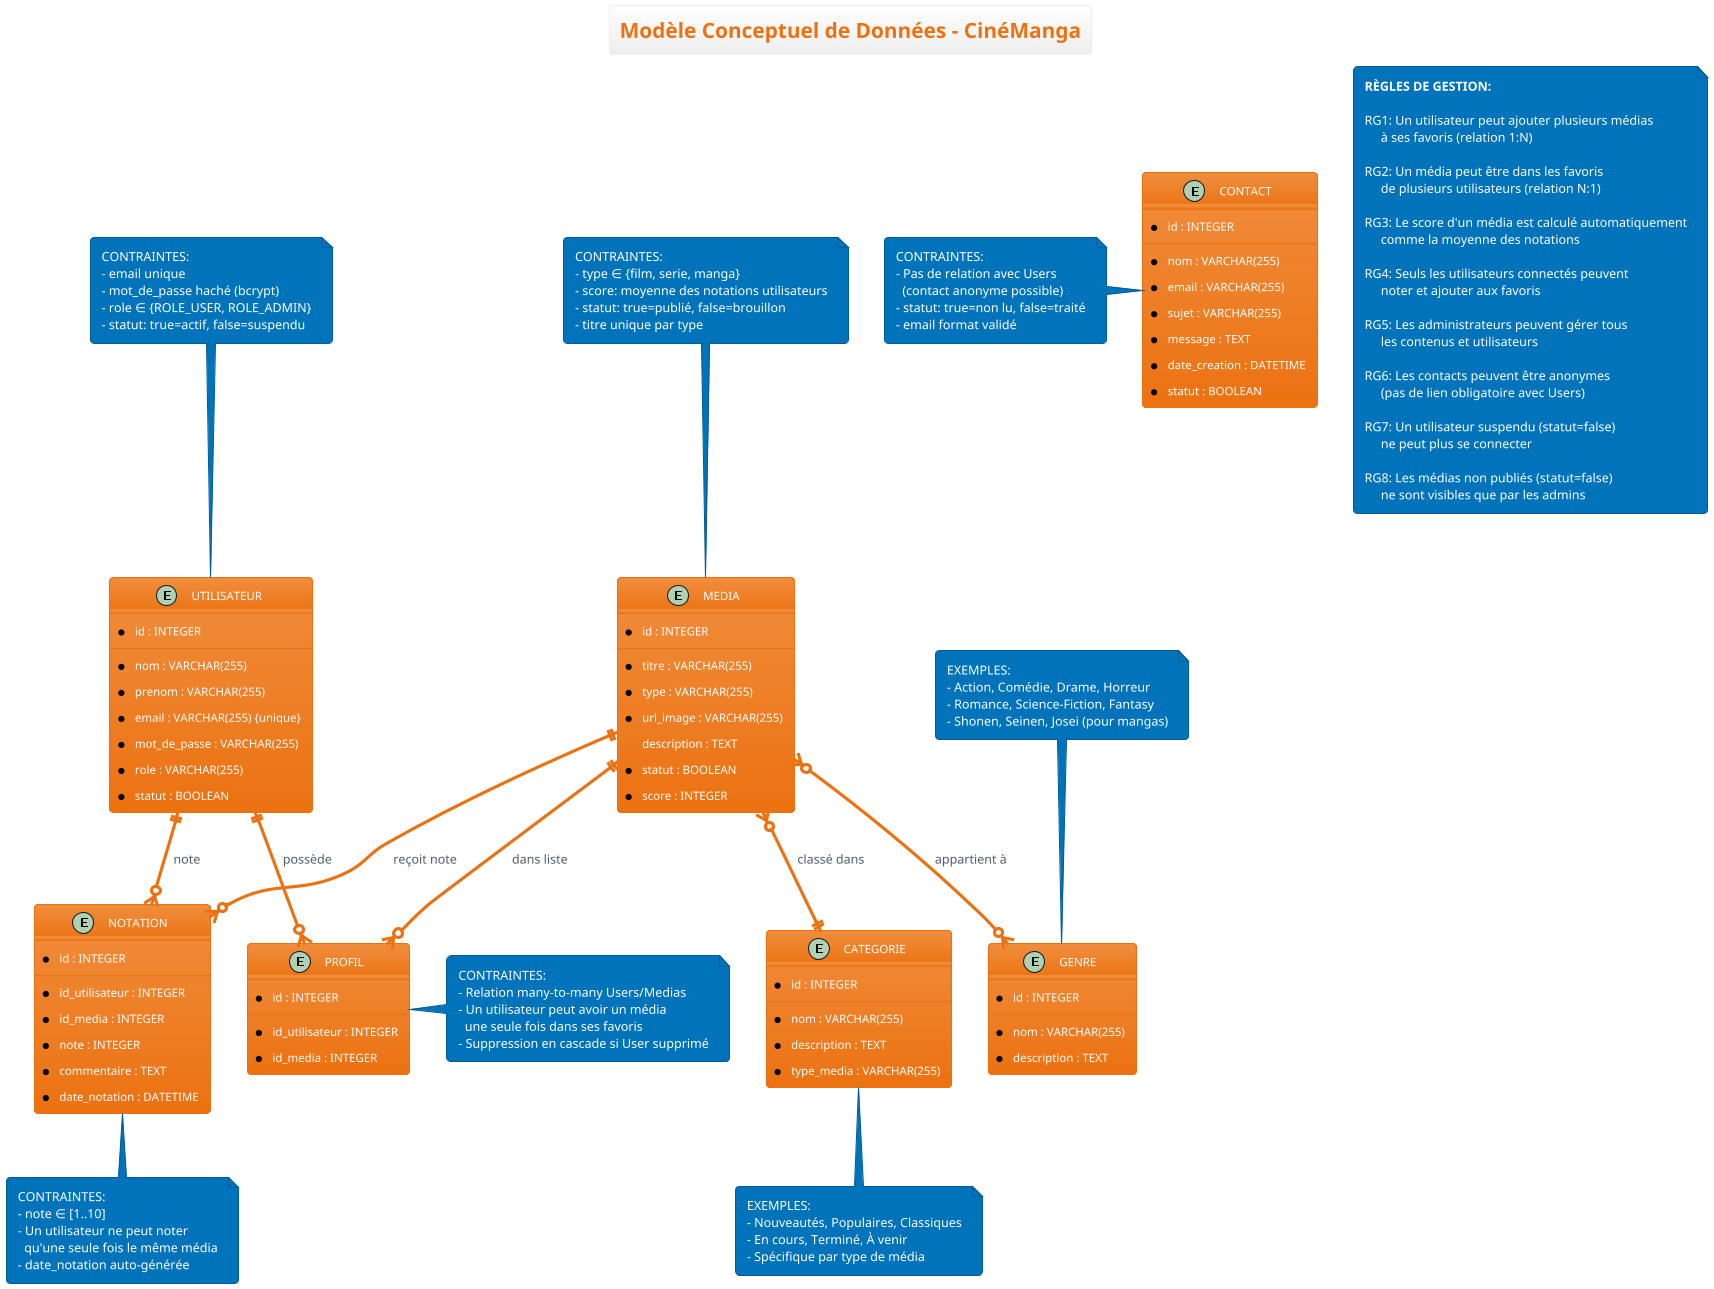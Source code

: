 @startuml MCD - CinéManga

!theme aws-orange
title Modèle Conceptuel de Données - CinéManga

' Entités
entity "UTILISATEUR" as user {
    * id : INTEGER
    --
    * nom : VARCHAR(255)
    * prenom : VARCHAR(255)
    * email : VARCHAR(255) {unique}
    * mot_de_passe : VARCHAR(255)
    * role : VARCHAR(255)
    * statut : BOOLEAN
}

entity "MEDIA" as media {
    * id : INTEGER
    --
    * titre : VARCHAR(255)
    * type : VARCHAR(255)
    * url_image : VARCHAR(255)
    description : TEXT
    * statut : BOOLEAN
    * score : INTEGER
}

entity "PROFIL" as profil {
    * id : INTEGER
    --
    * id_utilisateur : INTEGER
    * id_media : INTEGER
}

entity "CONTACT" as contact {
    * id : INTEGER
    --
    * nom : VARCHAR(255)
    * email : VARCHAR(255)
    * sujet : VARCHAR(255)
    * message : TEXT
    * date_creation : DATETIME
    * statut : BOOLEAN
}

entity "GENRE" as genre {
    * id : INTEGER
    --
    * nom : VARCHAR(255)
    * description : TEXT
}

entity "NOTATION" as notation {
    * id : INTEGER
    --
    * id_utilisateur : INTEGER
    * id_media : INTEGER
    * note : INTEGER
    * commentaire : TEXT
    * date_notation : DATETIME
}

entity "CATEGORIE" as categorie {
    * id : INTEGER
    --
    * nom : VARCHAR(255)
    * description : TEXT
    * type_media : VARCHAR(255)
}

' Relations
user ||--o{ profil : "possède"
media ||--o{ profil : "dans liste"
user ||--o{ notation : "note"
media ||--o{ notation : "reçoit note"
media }o--o{ genre : "appartient à"
media }o--|| categorie : "classé dans"

' Contraintes et règles métier
note top of user
  CONTRAINTES:
  - email unique
  - mot_de_passe haché (bcrypt)
  - role ∈ {ROLE_USER, ROLE_ADMIN}
  - statut: true=actif, false=suspendu
end note

note top of media
  CONTRAINTES:
  - type ∈ {film, serie, manga}
  - score: moyenne des notations utilisateurs
  - statut: true=publié, false=brouillon
  - titre unique par type
end note

note right of profil
  CONTRAINTES:
  - Relation many-to-many Users/Medias
  - Un utilisateur peut avoir un média
    une seule fois dans ses favoris
  - Suppression en cascade si User supprimé
end note

note bottom of notation
  CONTRAINTES:
  - note ∈ [1..10]
  - Un utilisateur ne peut noter
    qu'une seule fois le même média
  - date_notation auto-générée
end note

note left of contact
  CONTRAINTES:
  - Pas de relation avec Users
    (contact anonyme possible)
  - statut: true=non lu, false=traité
  - email format validé
end note

note top of genre
  EXEMPLES:
  - Action, Comédie, Drame, Horreur
  - Romance, Science-Fiction, Fantasy
  - Shonen, Seinen, Josei (pour mangas)
end note

note bottom of categorie
  EXEMPLES:
  - Nouveautés, Populaires, Classiques
  - En cours, Terminé, À venir
  - Spécifique par type de média
end note

' Règles de gestion
note as RG1
  <b>RÈGLES DE GESTION:</b>
  
  RG1: Un utilisateur peut ajouter plusieurs médias
       à ses favoris (relation 1:N)
  
  RG2: Un média peut être dans les favoris
       de plusieurs utilisateurs (relation N:1)
  
  RG3: Le score d'un média est calculé automatiquement
       comme la moyenne des notations
  
  RG4: Seuls les utilisateurs connectés peuvent
       noter et ajouter aux favoris
  
  RG5: Les administrateurs peuvent gérer tous
       les contenus et utilisateurs
  
  RG6: Les contacts peuvent être anonymes
       (pas de lien obligatoire avec Users)
  
  RG7: Un utilisateur suspendu (statut=false)
       ne peut plus se connecter
  
  RG8: Les médias non publiés (statut=false)
       ne sont visibles que par les admins
end note

@enduml
